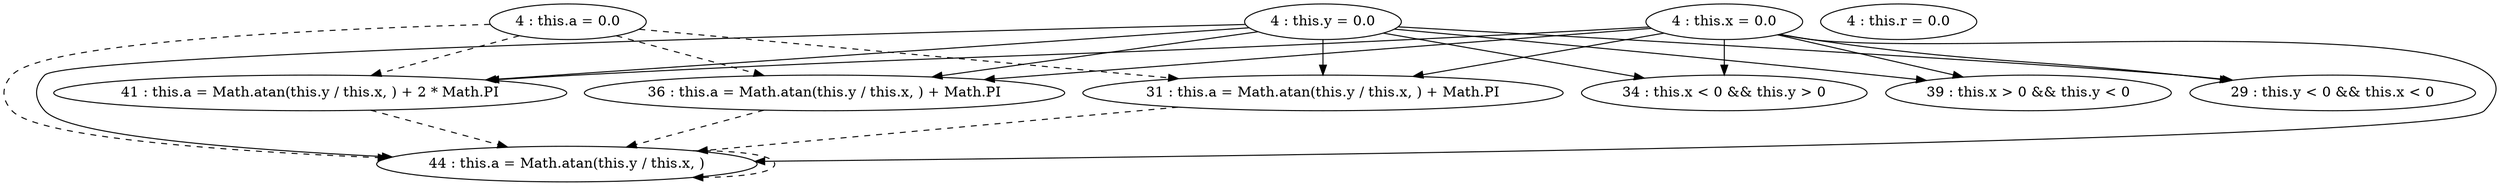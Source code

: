 digraph G {
"4 : this.x = 0.0"
"4 : this.x = 0.0" -> "36 : this.a = Math.atan(this.y / this.x, ) + Math.PI"
"4 : this.x = 0.0" -> "34 : this.x < 0 && this.y > 0"
"4 : this.x = 0.0" -> "31 : this.a = Math.atan(this.y / this.x, ) + Math.PI"
"4 : this.x = 0.0" -> "39 : this.x > 0 && this.y < 0"
"4 : this.x = 0.0" -> "41 : this.a = Math.atan(this.y / this.x, ) + 2 * Math.PI"
"4 : this.x = 0.0" -> "29 : this.y < 0 && this.x < 0"
"4 : this.x = 0.0" -> "44 : this.a = Math.atan(this.y / this.x, )"
"4 : this.y = 0.0"
"4 : this.y = 0.0" -> "36 : this.a = Math.atan(this.y / this.x, ) + Math.PI"
"4 : this.y = 0.0" -> "34 : this.x < 0 && this.y > 0"
"4 : this.y = 0.0" -> "31 : this.a = Math.atan(this.y / this.x, ) + Math.PI"
"4 : this.y = 0.0" -> "39 : this.x > 0 && this.y < 0"
"4 : this.y = 0.0" -> "41 : this.a = Math.atan(this.y / this.x, ) + 2 * Math.PI"
"4 : this.y = 0.0" -> "29 : this.y < 0 && this.x < 0"
"4 : this.y = 0.0" -> "44 : this.a = Math.atan(this.y / this.x, )"
"4 : this.r = 0.0"
"4 : this.a = 0.0"
"4 : this.a = 0.0" -> "36 : this.a = Math.atan(this.y / this.x, ) + Math.PI" [style=dashed]
"4 : this.a = 0.0" -> "31 : this.a = Math.atan(this.y / this.x, ) + Math.PI" [style=dashed]
"4 : this.a = 0.0" -> "41 : this.a = Math.atan(this.y / this.x, ) + 2 * Math.PI" [style=dashed]
"4 : this.a = 0.0" -> "44 : this.a = Math.atan(this.y / this.x, )" [style=dashed]
"29 : this.y < 0 && this.x < 0"
"31 : this.a = Math.atan(this.y / this.x, ) + Math.PI"
"31 : this.a = Math.atan(this.y / this.x, ) + Math.PI" -> "44 : this.a = Math.atan(this.y / this.x, )" [style=dashed]
"34 : this.x < 0 && this.y > 0"
"36 : this.a = Math.atan(this.y / this.x, ) + Math.PI"
"36 : this.a = Math.atan(this.y / this.x, ) + Math.PI" -> "44 : this.a = Math.atan(this.y / this.x, )" [style=dashed]
"39 : this.x > 0 && this.y < 0"
"41 : this.a = Math.atan(this.y / this.x, ) + 2 * Math.PI"
"41 : this.a = Math.atan(this.y / this.x, ) + 2 * Math.PI" -> "44 : this.a = Math.atan(this.y / this.x, )" [style=dashed]
"44 : this.a = Math.atan(this.y / this.x, )"
"44 : this.a = Math.atan(this.y / this.x, )" -> "44 : this.a = Math.atan(this.y / this.x, )" [style=dashed]
}